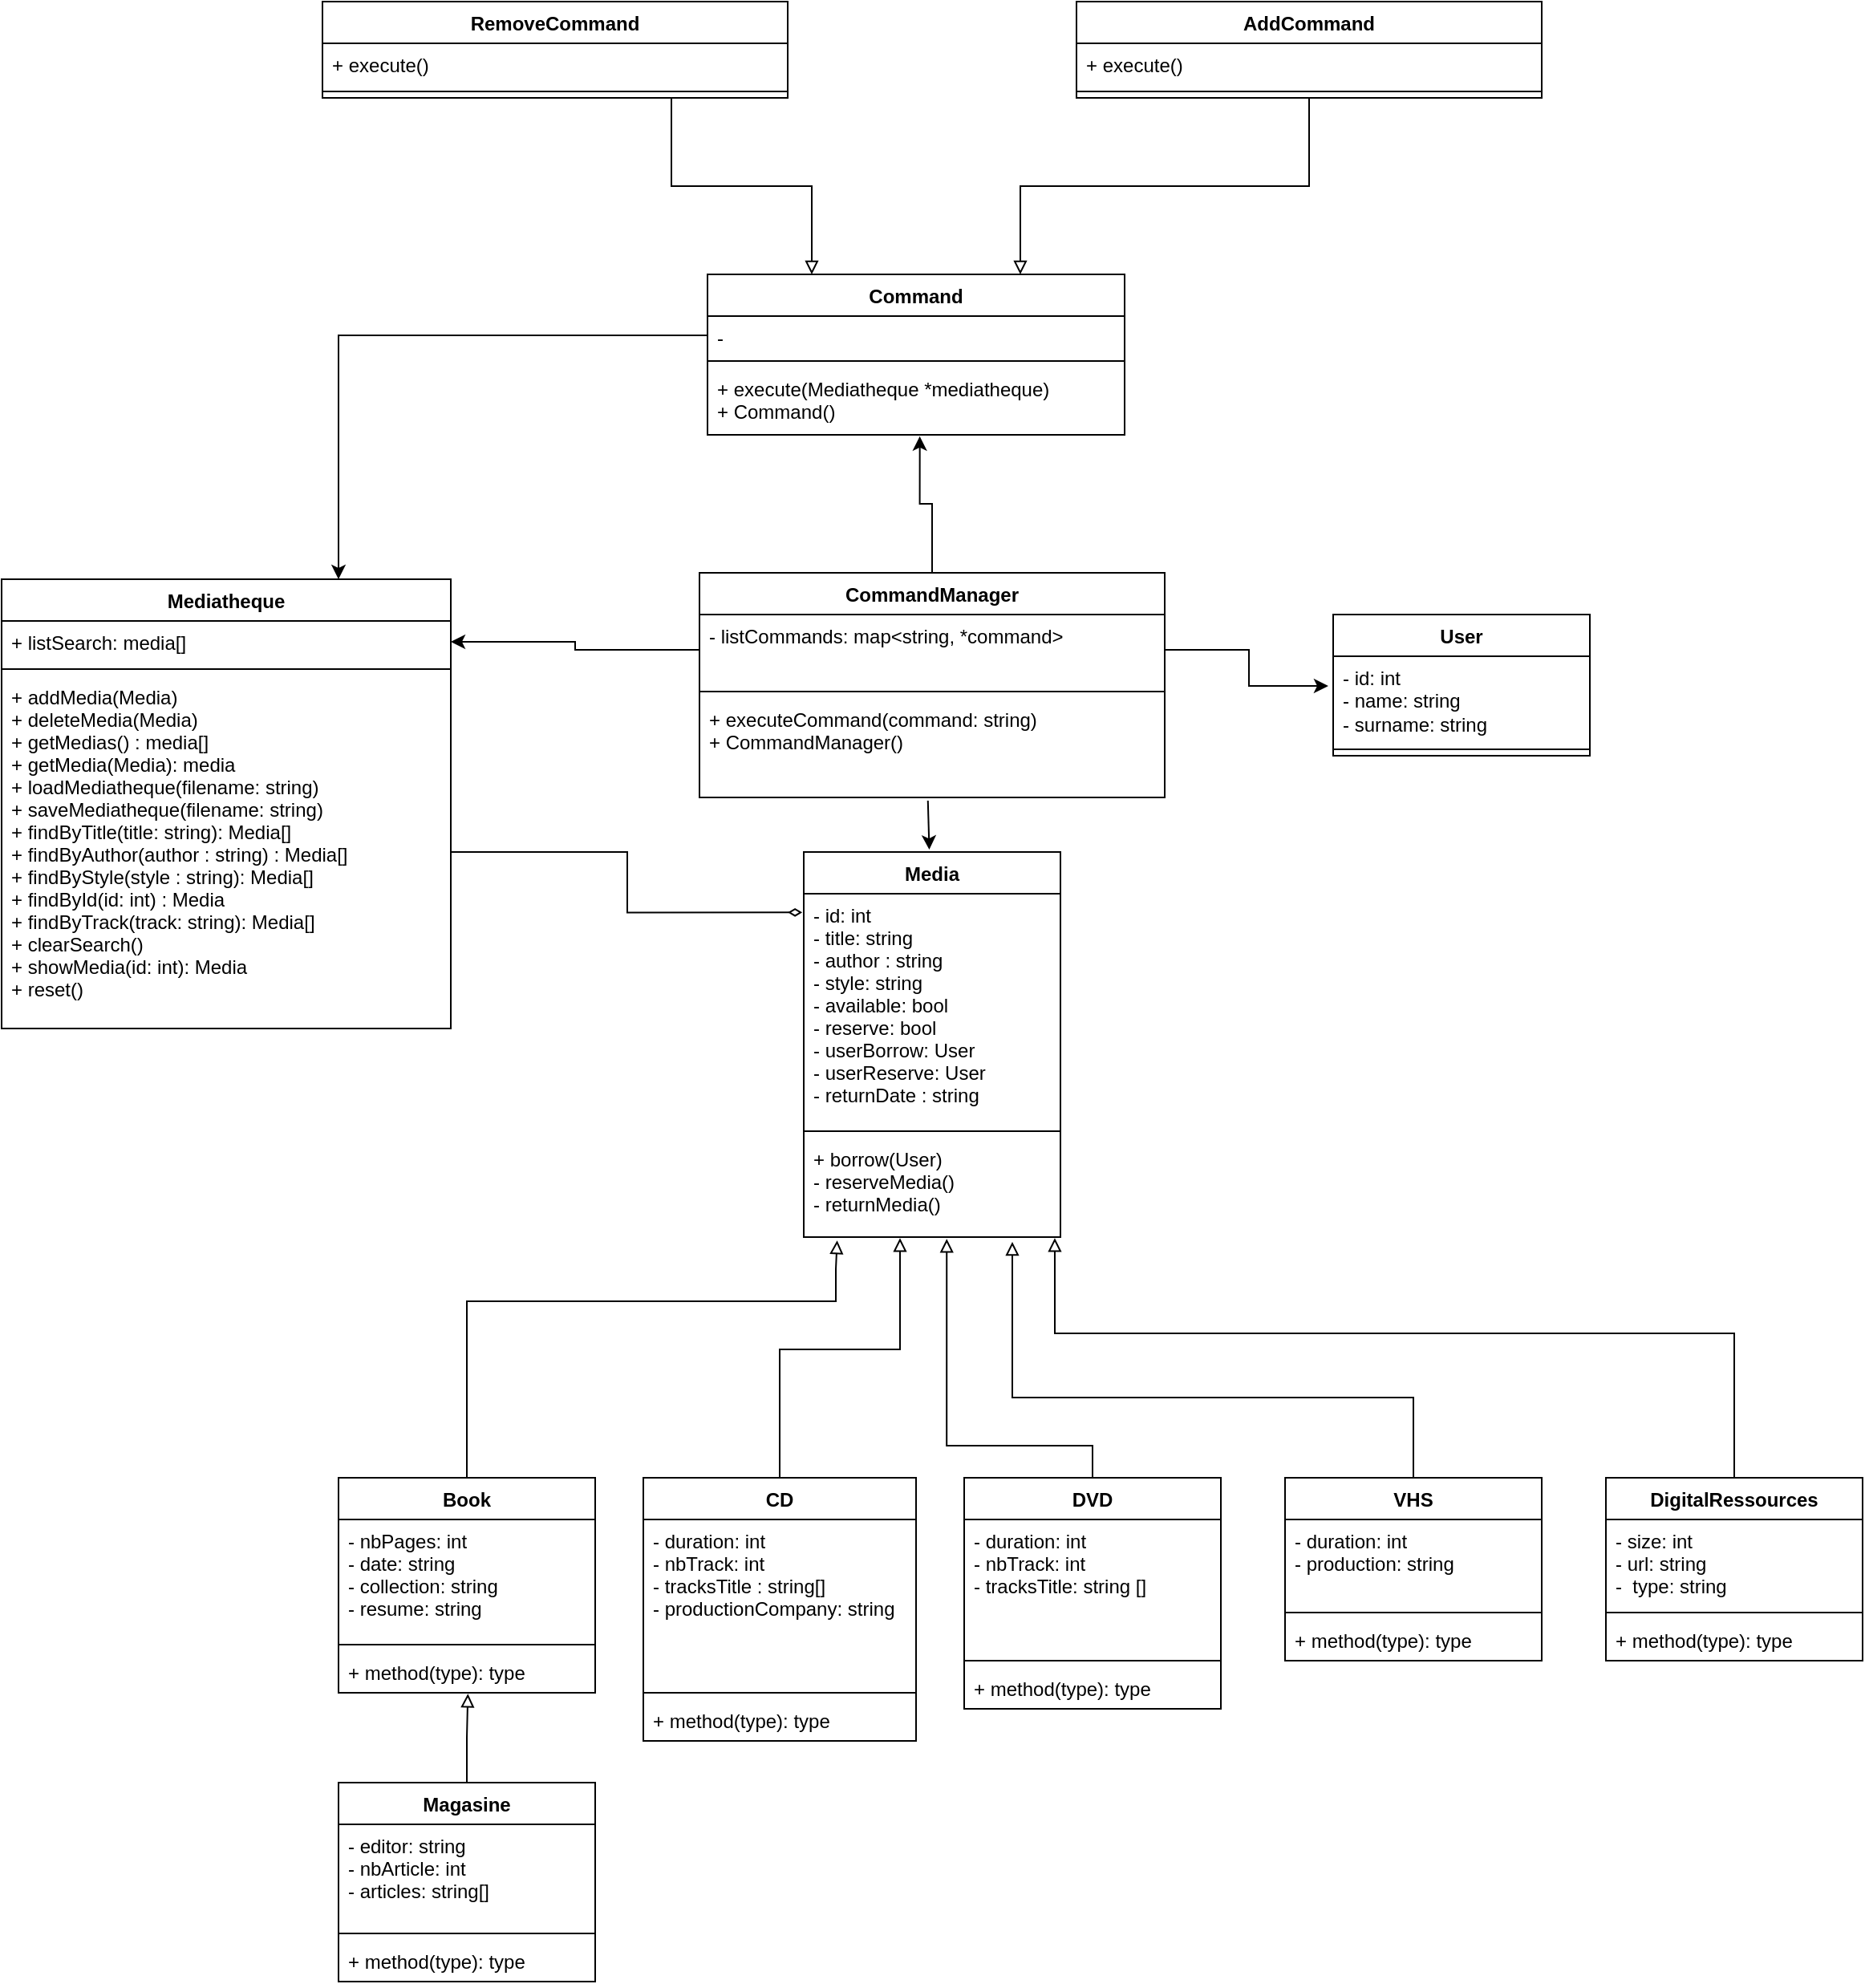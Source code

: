 <mxfile version="21.1.0" type="device" pages="2">
  <diagram name="UML" id="WBxY3FCirnX2FTF7sig9">
    <mxGraphModel dx="1105" dy="1678" grid="1" gridSize="10" guides="1" tooltips="1" connect="1" arrows="1" fold="1" page="1" pageScale="1" pageWidth="850" pageHeight="1100" math="0" shadow="0">
      <root>
        <mxCell id="0" />
        <mxCell id="1" parent="0" />
        <mxCell id="eaXdHkn9mM2KntsEZTCZ-1" value="Mediatheque&#xa;" style="swimlane;fontStyle=1;align=center;verticalAlign=top;childLayout=stackLayout;horizontal=1;startSize=26;horizontalStack=0;resizeParent=1;resizeParentMax=0;resizeLast=0;collapsible=1;marginBottom=0;" parent="1" vertex="1">
          <mxGeometry x="100" y="-240" width="280" height="280" as="geometry" />
        </mxCell>
        <mxCell id="eaXdHkn9mM2KntsEZTCZ-2" value="+ listSearch: media[]" style="text;strokeColor=none;fillColor=none;align=left;verticalAlign=top;spacingLeft=4;spacingRight=4;overflow=hidden;rotatable=0;points=[[0,0.5],[1,0.5]];portConstraint=eastwest;" parent="eaXdHkn9mM2KntsEZTCZ-1" vertex="1">
          <mxGeometry y="26" width="280" height="26" as="geometry" />
        </mxCell>
        <mxCell id="eaXdHkn9mM2KntsEZTCZ-3" value="" style="line;strokeWidth=1;fillColor=none;align=left;verticalAlign=middle;spacingTop=-1;spacingLeft=3;spacingRight=3;rotatable=0;labelPosition=right;points=[];portConstraint=eastwest;strokeColor=inherit;" parent="eaXdHkn9mM2KntsEZTCZ-1" vertex="1">
          <mxGeometry y="52" width="280" height="8" as="geometry" />
        </mxCell>
        <mxCell id="eaXdHkn9mM2KntsEZTCZ-4" value="+ addMedia(Media)&#xa;+ deleteMedia(Media)&#xa;+ getMedias() : media[]&#xa;+ getMedia(Media): media&#xa;+ loadMediatheque(filename: string)&#xa;+ saveMediatheque(filename: string)&#xa;+ findByTitle(title: string): Media[]&#xa;+ findByAuthor(author : string) : Media[]&#xa;+ findByStyle(style : string): Media[]&#xa;+ findById(id: int) : Media&#xa;+ findByTrack(track: string): Media[]&#xa;+ clearSearch()&#xa;+ showMedia(id: int): Media&#xa;+ reset()" style="text;strokeColor=none;fillColor=none;align=left;verticalAlign=top;spacingLeft=4;spacingRight=4;overflow=hidden;rotatable=0;points=[[0,0.5],[1,0.5]];portConstraint=eastwest;" parent="eaXdHkn9mM2KntsEZTCZ-1" vertex="1">
          <mxGeometry y="60" width="280" height="220" as="geometry" />
        </mxCell>
        <mxCell id="E5txVdGqgXK_fpvdDBXg-41" style="edgeStyle=orthogonalEdgeStyle;rounded=0;orthogonalLoop=1;jettySize=auto;html=1;exitX=0.489;exitY=-0.006;exitDx=0;exitDy=0;entryX=0.491;entryY=1.032;entryDx=0;entryDy=0;entryPerimeter=0;endArrow=none;endFill=0;startArrow=classic;startFill=1;exitPerimeter=0;" parent="1" source="eaXdHkn9mM2KntsEZTCZ-5" target="E5txVdGqgXK_fpvdDBXg-29" edge="1">
          <mxGeometry relative="1" as="geometry" />
        </mxCell>
        <mxCell id="eaXdHkn9mM2KntsEZTCZ-5" value="Media" style="swimlane;fontStyle=1;align=center;verticalAlign=top;childLayout=stackLayout;horizontal=1;startSize=26;horizontalStack=0;resizeParent=1;resizeParentMax=0;resizeLast=0;collapsible=1;marginBottom=0;" parent="1" vertex="1">
          <mxGeometry x="600" y="-70" width="160" height="240" as="geometry" />
        </mxCell>
        <mxCell id="eaXdHkn9mM2KntsEZTCZ-6" value="- id: int&#xa;- title: string&#xa;- author : string &#xa;- style: string&#xa;- available: bool&#xa;- reserve: bool&#xa;- userBorrow: User&#xa;- userReserve: User&#xa;- returnDate : string&#xa;" style="text;strokeColor=none;fillColor=none;align=left;verticalAlign=top;spacingLeft=4;spacingRight=4;overflow=hidden;rotatable=0;points=[[0,0.5],[1,0.5]];portConstraint=eastwest;" parent="eaXdHkn9mM2KntsEZTCZ-5" vertex="1">
          <mxGeometry y="26" width="160" height="144" as="geometry" />
        </mxCell>
        <mxCell id="eaXdHkn9mM2KntsEZTCZ-7" value="" style="line;strokeWidth=1;fillColor=none;align=left;verticalAlign=middle;spacingTop=-1;spacingLeft=3;spacingRight=3;rotatable=0;labelPosition=right;points=[];portConstraint=eastwest;strokeColor=inherit;" parent="eaXdHkn9mM2KntsEZTCZ-5" vertex="1">
          <mxGeometry y="170" width="160" height="8" as="geometry" />
        </mxCell>
        <mxCell id="eaXdHkn9mM2KntsEZTCZ-8" value="+ borrow(User)&#xa;- reserveMedia()&#xa;- returnMedia()" style="text;strokeColor=none;fillColor=none;align=left;verticalAlign=top;spacingLeft=4;spacingRight=4;overflow=hidden;rotatable=0;points=[[0,0.5],[1,0.5]];portConstraint=eastwest;" parent="eaXdHkn9mM2KntsEZTCZ-5" vertex="1">
          <mxGeometry y="178" width="160" height="62" as="geometry" />
        </mxCell>
        <mxCell id="E5txVdGqgXK_fpvdDBXg-31" style="edgeStyle=orthogonalEdgeStyle;rounded=0;orthogonalLoop=1;jettySize=auto;html=1;exitX=0.5;exitY=0;exitDx=0;exitDy=0;endArrow=block;endFill=0;entryX=0.13;entryY=1.034;entryDx=0;entryDy=0;entryPerimeter=0;" parent="1" source="eaXdHkn9mM2KntsEZTCZ-9" target="eaXdHkn9mM2KntsEZTCZ-8" edge="1">
          <mxGeometry relative="1" as="geometry">
            <mxPoint x="580" y="190" as="targetPoint" />
            <Array as="points">
              <mxPoint x="390" y="210" />
              <mxPoint x="620" y="210" />
              <mxPoint x="620" y="190" />
              <mxPoint x="621" y="190" />
            </Array>
          </mxGeometry>
        </mxCell>
        <mxCell id="eaXdHkn9mM2KntsEZTCZ-9" value="Book" style="swimlane;fontStyle=1;align=center;verticalAlign=top;childLayout=stackLayout;horizontal=1;startSize=26;horizontalStack=0;resizeParent=1;resizeParentMax=0;resizeLast=0;collapsible=1;marginBottom=0;" parent="1" vertex="1">
          <mxGeometry x="310" y="320" width="160" height="134" as="geometry" />
        </mxCell>
        <mxCell id="eaXdHkn9mM2KntsEZTCZ-10" value="- nbPages: int&#xa;- date: string&#xa;- collection: string&#xa;- resume: string" style="text;strokeColor=none;fillColor=none;align=left;verticalAlign=top;spacingLeft=4;spacingRight=4;overflow=hidden;rotatable=0;points=[[0,0.5],[1,0.5]];portConstraint=eastwest;" parent="eaXdHkn9mM2KntsEZTCZ-9" vertex="1">
          <mxGeometry y="26" width="160" height="74" as="geometry" />
        </mxCell>
        <mxCell id="eaXdHkn9mM2KntsEZTCZ-11" value="" style="line;strokeWidth=1;fillColor=none;align=left;verticalAlign=middle;spacingTop=-1;spacingLeft=3;spacingRight=3;rotatable=0;labelPosition=right;points=[];portConstraint=eastwest;strokeColor=inherit;" parent="eaXdHkn9mM2KntsEZTCZ-9" vertex="1">
          <mxGeometry y="100" width="160" height="8" as="geometry" />
        </mxCell>
        <mxCell id="eaXdHkn9mM2KntsEZTCZ-12" value="+ method(type): type" style="text;strokeColor=none;fillColor=none;align=left;verticalAlign=top;spacingLeft=4;spacingRight=4;overflow=hidden;rotatable=0;points=[[0,0.5],[1,0.5]];portConstraint=eastwest;" parent="eaXdHkn9mM2KntsEZTCZ-9" vertex="1">
          <mxGeometry y="108" width="160" height="26" as="geometry" />
        </mxCell>
        <mxCell id="E5txVdGqgXK_fpvdDBXg-32" style="edgeStyle=orthogonalEdgeStyle;rounded=0;orthogonalLoop=1;jettySize=auto;html=1;exitX=0.5;exitY=0;exitDx=0;exitDy=0;endArrow=block;endFill=0;entryX=0.369;entryY=1.01;entryDx=0;entryDy=0;entryPerimeter=0;" parent="1" source="E5txVdGqgXK_fpvdDBXg-1" target="eaXdHkn9mM2KntsEZTCZ-8" edge="1">
          <mxGeometry relative="1" as="geometry">
            <mxPoint x="660" y="190" as="targetPoint" />
            <Array as="points">
              <mxPoint x="585" y="240" />
              <mxPoint x="660" y="240" />
              <mxPoint x="660" y="171" />
            </Array>
          </mxGeometry>
        </mxCell>
        <mxCell id="E5txVdGqgXK_fpvdDBXg-1" value="CD" style="swimlane;fontStyle=1;align=center;verticalAlign=top;childLayout=stackLayout;horizontal=1;startSize=26;horizontalStack=0;resizeParent=1;resizeParentMax=0;resizeLast=0;collapsible=1;marginBottom=0;" parent="1" vertex="1">
          <mxGeometry x="500" y="320" width="170" height="164" as="geometry" />
        </mxCell>
        <mxCell id="E5txVdGqgXK_fpvdDBXg-2" value="- duration: int&#xa;- nbTrack: int&#xa;- tracksTitle : string[]&#xa;- productionCompany: string" style="text;strokeColor=none;fillColor=none;align=left;verticalAlign=top;spacingLeft=4;spacingRight=4;overflow=hidden;rotatable=0;points=[[0,0.5],[1,0.5]];portConstraint=eastwest;" parent="E5txVdGqgXK_fpvdDBXg-1" vertex="1">
          <mxGeometry y="26" width="170" height="104" as="geometry" />
        </mxCell>
        <mxCell id="E5txVdGqgXK_fpvdDBXg-3" value="" style="line;strokeWidth=1;fillColor=none;align=left;verticalAlign=middle;spacingTop=-1;spacingLeft=3;spacingRight=3;rotatable=0;labelPosition=right;points=[];portConstraint=eastwest;strokeColor=inherit;" parent="E5txVdGqgXK_fpvdDBXg-1" vertex="1">
          <mxGeometry y="130" width="170" height="8" as="geometry" />
        </mxCell>
        <mxCell id="E5txVdGqgXK_fpvdDBXg-4" value="+ method(type): type" style="text;strokeColor=none;fillColor=none;align=left;verticalAlign=top;spacingLeft=4;spacingRight=4;overflow=hidden;rotatable=0;points=[[0,0.5],[1,0.5]];portConstraint=eastwest;" parent="E5txVdGqgXK_fpvdDBXg-1" vertex="1">
          <mxGeometry y="138" width="170" height="26" as="geometry" />
        </mxCell>
        <mxCell id="E5txVdGqgXK_fpvdDBXg-33" style="edgeStyle=orthogonalEdgeStyle;rounded=0;orthogonalLoop=1;jettySize=auto;html=1;exitX=0.5;exitY=0;exitDx=0;exitDy=0;endArrow=block;endFill=0;entryX=0.557;entryY=1.018;entryDx=0;entryDy=0;entryPerimeter=0;" parent="1" source="E5txVdGqgXK_fpvdDBXg-5" target="eaXdHkn9mM2KntsEZTCZ-8" edge="1">
          <mxGeometry relative="1" as="geometry">
            <mxPoint x="690" y="190" as="targetPoint" />
            <Array as="points">
              <mxPoint x="780" y="300" />
              <mxPoint x="689" y="300" />
            </Array>
          </mxGeometry>
        </mxCell>
        <mxCell id="E5txVdGqgXK_fpvdDBXg-5" value="DVD" style="swimlane;fontStyle=1;align=center;verticalAlign=top;childLayout=stackLayout;horizontal=1;startSize=26;horizontalStack=0;resizeParent=1;resizeParentMax=0;resizeLast=0;collapsible=1;marginBottom=0;" parent="1" vertex="1">
          <mxGeometry x="700" y="320" width="160" height="144" as="geometry" />
        </mxCell>
        <mxCell id="E5txVdGqgXK_fpvdDBXg-6" value="- duration: int&#xa;- nbTrack: int&#xa;- tracksTitle: string []" style="text;strokeColor=none;fillColor=none;align=left;verticalAlign=top;spacingLeft=4;spacingRight=4;overflow=hidden;rotatable=0;points=[[0,0.5],[1,0.5]];portConstraint=eastwest;" parent="E5txVdGqgXK_fpvdDBXg-5" vertex="1">
          <mxGeometry y="26" width="160" height="84" as="geometry" />
        </mxCell>
        <mxCell id="E5txVdGqgXK_fpvdDBXg-7" value="" style="line;strokeWidth=1;fillColor=none;align=left;verticalAlign=middle;spacingTop=-1;spacingLeft=3;spacingRight=3;rotatable=0;labelPosition=right;points=[];portConstraint=eastwest;strokeColor=inherit;" parent="E5txVdGqgXK_fpvdDBXg-5" vertex="1">
          <mxGeometry y="110" width="160" height="8" as="geometry" />
        </mxCell>
        <mxCell id="E5txVdGqgXK_fpvdDBXg-8" value="+ method(type): type" style="text;strokeColor=none;fillColor=none;align=left;verticalAlign=top;spacingLeft=4;spacingRight=4;overflow=hidden;rotatable=0;points=[[0,0.5],[1,0.5]];portConstraint=eastwest;" parent="E5txVdGqgXK_fpvdDBXg-5" vertex="1">
          <mxGeometry y="118" width="160" height="26" as="geometry" />
        </mxCell>
        <mxCell id="E5txVdGqgXK_fpvdDBXg-34" style="edgeStyle=orthogonalEdgeStyle;rounded=0;orthogonalLoop=1;jettySize=auto;html=1;exitX=0.5;exitY=0;exitDx=0;exitDy=0;endArrow=block;endFill=0;" parent="1" source="E5txVdGqgXK_fpvdDBXg-9" edge="1">
          <mxGeometry relative="1" as="geometry">
            <mxPoint x="730" y="173" as="targetPoint" />
            <Array as="points">
              <mxPoint x="980" y="270" />
              <mxPoint x="730" y="270" />
            </Array>
          </mxGeometry>
        </mxCell>
        <mxCell id="E5txVdGqgXK_fpvdDBXg-9" value="VHS" style="swimlane;fontStyle=1;align=center;verticalAlign=top;childLayout=stackLayout;horizontal=1;startSize=26;horizontalStack=0;resizeParent=1;resizeParentMax=0;resizeLast=0;collapsible=1;marginBottom=0;" parent="1" vertex="1">
          <mxGeometry x="900" y="320" width="160" height="114" as="geometry" />
        </mxCell>
        <mxCell id="E5txVdGqgXK_fpvdDBXg-10" value="- duration: int&#xa;- production: string" style="text;strokeColor=none;fillColor=none;align=left;verticalAlign=top;spacingLeft=4;spacingRight=4;overflow=hidden;rotatable=0;points=[[0,0.5],[1,0.5]];portConstraint=eastwest;" parent="E5txVdGqgXK_fpvdDBXg-9" vertex="1">
          <mxGeometry y="26" width="160" height="54" as="geometry" />
        </mxCell>
        <mxCell id="E5txVdGqgXK_fpvdDBXg-11" value="" style="line;strokeWidth=1;fillColor=none;align=left;verticalAlign=middle;spacingTop=-1;spacingLeft=3;spacingRight=3;rotatable=0;labelPosition=right;points=[];portConstraint=eastwest;strokeColor=inherit;" parent="E5txVdGqgXK_fpvdDBXg-9" vertex="1">
          <mxGeometry y="80" width="160" height="8" as="geometry" />
        </mxCell>
        <mxCell id="E5txVdGqgXK_fpvdDBXg-12" value="+ method(type): type" style="text;strokeColor=none;fillColor=none;align=left;verticalAlign=top;spacingLeft=4;spacingRight=4;overflow=hidden;rotatable=0;points=[[0,0.5],[1,0.5]];portConstraint=eastwest;" parent="E5txVdGqgXK_fpvdDBXg-9" vertex="1">
          <mxGeometry y="88" width="160" height="26" as="geometry" />
        </mxCell>
        <mxCell id="E5txVdGqgXK_fpvdDBXg-14" value="User" style="swimlane;fontStyle=1;align=center;verticalAlign=top;childLayout=stackLayout;horizontal=1;startSize=26;horizontalStack=0;resizeParent=1;resizeParentMax=0;resizeLast=0;collapsible=1;marginBottom=0;whiteSpace=wrap;html=1;" parent="1" vertex="1">
          <mxGeometry x="930" y="-218" width="160" height="88" as="geometry" />
        </mxCell>
        <mxCell id="E5txVdGqgXK_fpvdDBXg-15" value="- id: int&lt;br&gt;- name: string&lt;br&gt;- surname: string" style="text;strokeColor=none;fillColor=none;align=left;verticalAlign=top;spacingLeft=4;spacingRight=4;overflow=hidden;rotatable=0;points=[[0,0.5],[1,0.5]];portConstraint=eastwest;whiteSpace=wrap;html=1;" parent="E5txVdGqgXK_fpvdDBXg-14" vertex="1">
          <mxGeometry y="26" width="160" height="54" as="geometry" />
        </mxCell>
        <mxCell id="E5txVdGqgXK_fpvdDBXg-16" value="" style="line;strokeWidth=1;fillColor=none;align=left;verticalAlign=middle;spacingTop=-1;spacingLeft=3;spacingRight=3;rotatable=0;labelPosition=right;points=[];portConstraint=eastwest;strokeColor=inherit;" parent="E5txVdGqgXK_fpvdDBXg-14" vertex="1">
          <mxGeometry y="80" width="160" height="8" as="geometry" />
        </mxCell>
        <mxCell id="E5txVdGqgXK_fpvdDBXg-36" style="edgeStyle=orthogonalEdgeStyle;rounded=0;orthogonalLoop=1;jettySize=auto;html=1;exitX=0.5;exitY=0;exitDx=0;exitDy=0;entryX=0.504;entryY=1.025;entryDx=0;entryDy=0;entryPerimeter=0;endArrow=block;endFill=0;" parent="1" source="E5txVdGqgXK_fpvdDBXg-18" target="eaXdHkn9mM2KntsEZTCZ-12" edge="1">
          <mxGeometry relative="1" as="geometry" />
        </mxCell>
        <mxCell id="E5txVdGqgXK_fpvdDBXg-18" value="Magasine" style="swimlane;fontStyle=1;align=center;verticalAlign=top;childLayout=stackLayout;horizontal=1;startSize=26;horizontalStack=0;resizeParent=1;resizeParentMax=0;resizeLast=0;collapsible=1;marginBottom=0;" parent="1" vertex="1">
          <mxGeometry x="310" y="510" width="160" height="124" as="geometry" />
        </mxCell>
        <mxCell id="E5txVdGqgXK_fpvdDBXg-19" value="- editor: string&#xa;- nbArticle: int&#xa;- articles: string[]" style="text;strokeColor=none;fillColor=none;align=left;verticalAlign=top;spacingLeft=4;spacingRight=4;overflow=hidden;rotatable=0;points=[[0,0.5],[1,0.5]];portConstraint=eastwest;" parent="E5txVdGqgXK_fpvdDBXg-18" vertex="1">
          <mxGeometry y="26" width="160" height="64" as="geometry" />
        </mxCell>
        <mxCell id="E5txVdGqgXK_fpvdDBXg-20" value="" style="line;strokeWidth=1;fillColor=none;align=left;verticalAlign=middle;spacingTop=-1;spacingLeft=3;spacingRight=3;rotatable=0;labelPosition=right;points=[];portConstraint=eastwest;strokeColor=inherit;" parent="E5txVdGqgXK_fpvdDBXg-18" vertex="1">
          <mxGeometry y="90" width="160" height="8" as="geometry" />
        </mxCell>
        <mxCell id="E5txVdGqgXK_fpvdDBXg-21" value="+ method(type): type" style="text;strokeColor=none;fillColor=none;align=left;verticalAlign=top;spacingLeft=4;spacingRight=4;overflow=hidden;rotatable=0;points=[[0,0.5],[1,0.5]];portConstraint=eastwest;" parent="E5txVdGqgXK_fpvdDBXg-18" vertex="1">
          <mxGeometry y="98" width="160" height="26" as="geometry" />
        </mxCell>
        <mxCell id="E5txVdGqgXK_fpvdDBXg-35" style="edgeStyle=orthogonalEdgeStyle;rounded=0;orthogonalLoop=1;jettySize=auto;html=1;exitX=0.5;exitY=0;exitDx=0;exitDy=0;endArrow=block;endFill=0;entryX=0.978;entryY=1.01;entryDx=0;entryDy=0;entryPerimeter=0;" parent="1" source="E5txVdGqgXK_fpvdDBXg-22" target="eaXdHkn9mM2KntsEZTCZ-8" edge="1">
          <mxGeometry relative="1" as="geometry">
            <mxPoint x="760" y="190" as="targetPoint" />
            <Array as="points">
              <mxPoint x="1180" y="230" />
              <mxPoint x="756" y="230" />
            </Array>
          </mxGeometry>
        </mxCell>
        <mxCell id="E5txVdGqgXK_fpvdDBXg-22" value="DigitalRessources" style="swimlane;fontStyle=1;align=center;verticalAlign=top;childLayout=stackLayout;horizontal=1;startSize=26;horizontalStack=0;resizeParent=1;resizeParentMax=0;resizeLast=0;collapsible=1;marginBottom=0;" parent="1" vertex="1">
          <mxGeometry x="1100" y="320" width="160" height="114" as="geometry" />
        </mxCell>
        <mxCell id="E5txVdGqgXK_fpvdDBXg-23" value="- size: int&#xa;- url: string&#xa;-  type: string" style="text;strokeColor=none;fillColor=none;align=left;verticalAlign=top;spacingLeft=4;spacingRight=4;overflow=hidden;rotatable=0;points=[[0,0.5],[1,0.5]];portConstraint=eastwest;" parent="E5txVdGqgXK_fpvdDBXg-22" vertex="1">
          <mxGeometry y="26" width="160" height="54" as="geometry" />
        </mxCell>
        <mxCell id="E5txVdGqgXK_fpvdDBXg-24" value="" style="line;strokeWidth=1;fillColor=none;align=left;verticalAlign=middle;spacingTop=-1;spacingLeft=3;spacingRight=3;rotatable=0;labelPosition=right;points=[];portConstraint=eastwest;strokeColor=inherit;" parent="E5txVdGqgXK_fpvdDBXg-22" vertex="1">
          <mxGeometry y="80" width="160" height="8" as="geometry" />
        </mxCell>
        <mxCell id="E5txVdGqgXK_fpvdDBXg-25" value="+ method(type): type" style="text;strokeColor=none;fillColor=none;align=left;verticalAlign=top;spacingLeft=4;spacingRight=4;overflow=hidden;rotatable=0;points=[[0,0.5],[1,0.5]];portConstraint=eastwest;" parent="E5txVdGqgXK_fpvdDBXg-22" vertex="1">
          <mxGeometry y="88" width="160" height="26" as="geometry" />
        </mxCell>
        <mxCell id="FqrZIkF2vm3C-NoKGwEJ-13" style="edgeStyle=orthogonalEdgeStyle;rounded=0;orthogonalLoop=1;jettySize=auto;html=1;exitX=0.5;exitY=0;exitDx=0;exitDy=0;entryX=0.509;entryY=1.022;entryDx=0;entryDy=0;entryPerimeter=0;" parent="1" source="E5txVdGqgXK_fpvdDBXg-26" target="41mwbAzcAF_dP1ctGWCu-5" edge="1">
          <mxGeometry relative="1" as="geometry">
            <mxPoint x="680" y="-328" as="targetPoint" />
          </mxGeometry>
        </mxCell>
        <mxCell id="E5txVdGqgXK_fpvdDBXg-26" value="CommandManager" style="swimlane;fontStyle=1;align=center;verticalAlign=top;childLayout=stackLayout;horizontal=1;startSize=26;horizontalStack=0;resizeParent=1;resizeParentMax=0;resizeLast=0;collapsible=1;marginBottom=0;whiteSpace=wrap;html=1;" parent="1" vertex="1">
          <mxGeometry x="535" y="-244" width="290" height="140" as="geometry" />
        </mxCell>
        <mxCell id="E5txVdGqgXK_fpvdDBXg-27" value="- listCommands: map&amp;lt;string, *command&amp;gt;&amp;nbsp;" style="text;strokeColor=none;fillColor=none;align=left;verticalAlign=top;spacingLeft=4;spacingRight=4;overflow=hidden;rotatable=0;points=[[0,0.5],[1,0.5]];portConstraint=eastwest;whiteSpace=wrap;html=1;" parent="E5txVdGqgXK_fpvdDBXg-26" vertex="1">
          <mxGeometry y="26" width="290" height="44" as="geometry" />
        </mxCell>
        <mxCell id="E5txVdGqgXK_fpvdDBXg-28" value="" style="line;strokeWidth=1;fillColor=none;align=left;verticalAlign=middle;spacingTop=-1;spacingLeft=3;spacingRight=3;rotatable=0;labelPosition=right;points=[];portConstraint=eastwest;strokeColor=inherit;" parent="E5txVdGqgXK_fpvdDBXg-26" vertex="1">
          <mxGeometry y="70" width="290" height="8" as="geometry" />
        </mxCell>
        <mxCell id="E5txVdGqgXK_fpvdDBXg-29" value="+ executeCommand(command: string)&lt;br&gt;+ CommandManager()" style="text;strokeColor=none;fillColor=none;align=left;verticalAlign=top;spacingLeft=4;spacingRight=4;overflow=hidden;rotatable=0;points=[[0,0.5],[1,0.5]];portConstraint=eastwest;whiteSpace=wrap;html=1;" parent="E5txVdGqgXK_fpvdDBXg-26" vertex="1">
          <mxGeometry y="78" width="290" height="62" as="geometry" />
        </mxCell>
        <mxCell id="E5txVdGqgXK_fpvdDBXg-37" style="edgeStyle=orthogonalEdgeStyle;rounded=0;orthogonalLoop=1;jettySize=auto;html=1;exitX=1;exitY=0.5;exitDx=0;exitDy=0;entryX=-0.006;entryY=0.157;entryDx=0;entryDy=0;entryPerimeter=0;startArrow=none;startFill=0;endArrow=diamondThin;endFill=0;" parent="1" source="eaXdHkn9mM2KntsEZTCZ-4" target="eaXdHkn9mM2KntsEZTCZ-5" edge="1">
          <mxGeometry relative="1" as="geometry" />
        </mxCell>
        <mxCell id="E5txVdGqgXK_fpvdDBXg-39" style="edgeStyle=orthogonalEdgeStyle;rounded=0;orthogonalLoop=1;jettySize=auto;html=1;exitX=0;exitY=0.5;exitDx=0;exitDy=0;entryX=1;entryY=0.5;entryDx=0;entryDy=0;" parent="1" source="E5txVdGqgXK_fpvdDBXg-27" target="eaXdHkn9mM2KntsEZTCZ-2" edge="1">
          <mxGeometry relative="1" as="geometry" />
        </mxCell>
        <mxCell id="E5txVdGqgXK_fpvdDBXg-40" style="edgeStyle=orthogonalEdgeStyle;rounded=0;orthogonalLoop=1;jettySize=auto;html=1;exitX=1;exitY=0.5;exitDx=0;exitDy=0;entryX=-0.019;entryY=0.343;entryDx=0;entryDy=0;entryPerimeter=0;" parent="1" source="E5txVdGqgXK_fpvdDBXg-27" target="E5txVdGqgXK_fpvdDBXg-15" edge="1">
          <mxGeometry relative="1" as="geometry" />
        </mxCell>
        <mxCell id="FqrZIkF2vm3C-NoKGwEJ-12" style="edgeStyle=orthogonalEdgeStyle;rounded=0;orthogonalLoop=1;jettySize=auto;html=1;exitX=0.75;exitY=1;exitDx=0;exitDy=0;entryX=0.25;entryY=0;entryDx=0;entryDy=0;endArrow=block;endFill=0;" parent="1" source="FqrZIkF2vm3C-NoKGwEJ-5" target="41mwbAzcAF_dP1ctGWCu-2" edge="1">
          <mxGeometry relative="1" as="geometry">
            <mxPoint x="607.5" y="-430" as="targetPoint" />
          </mxGeometry>
        </mxCell>
        <mxCell id="FqrZIkF2vm3C-NoKGwEJ-5" value="RemoveCommand" style="swimlane;fontStyle=1;align=center;verticalAlign=top;childLayout=stackLayout;horizontal=1;startSize=26;horizontalStack=0;resizeParent=1;resizeParentMax=0;resizeLast=0;collapsible=1;marginBottom=0;whiteSpace=wrap;html=1;" parent="1" vertex="1">
          <mxGeometry x="300" y="-600" width="290" height="60" as="geometry" />
        </mxCell>
        <mxCell id="FqrZIkF2vm3C-NoKGwEJ-6" value="+ execute()" style="text;strokeColor=none;fillColor=none;align=left;verticalAlign=top;spacingLeft=4;spacingRight=4;overflow=hidden;rotatable=0;points=[[0,0.5],[1,0.5]];portConstraint=eastwest;whiteSpace=wrap;html=1;" parent="FqrZIkF2vm3C-NoKGwEJ-5" vertex="1">
          <mxGeometry y="26" width="290" height="26" as="geometry" />
        </mxCell>
        <mxCell id="FqrZIkF2vm3C-NoKGwEJ-7" value="" style="line;strokeWidth=1;fillColor=none;align=left;verticalAlign=middle;spacingTop=-1;spacingLeft=3;spacingRight=3;rotatable=0;labelPosition=right;points=[];portConstraint=eastwest;strokeColor=inherit;" parent="FqrZIkF2vm3C-NoKGwEJ-5" vertex="1">
          <mxGeometry y="52" width="290" height="8" as="geometry" />
        </mxCell>
        <mxCell id="FqrZIkF2vm3C-NoKGwEJ-11" style="edgeStyle=orthogonalEdgeStyle;rounded=0;orthogonalLoop=1;jettySize=auto;html=1;exitX=0.5;exitY=1;exitDx=0;exitDy=0;entryX=0.75;entryY=0;entryDx=0;entryDy=0;endArrow=block;endFill=0;" parent="1" source="FqrZIkF2vm3C-NoKGwEJ-8" target="41mwbAzcAF_dP1ctGWCu-2" edge="1">
          <mxGeometry relative="1" as="geometry">
            <mxPoint x="752.5" y="-430" as="targetPoint" />
          </mxGeometry>
        </mxCell>
        <mxCell id="FqrZIkF2vm3C-NoKGwEJ-8" value="AddCommand" style="swimlane;fontStyle=1;align=center;verticalAlign=top;childLayout=stackLayout;horizontal=1;startSize=26;horizontalStack=0;resizeParent=1;resizeParentMax=0;resizeLast=0;collapsible=1;marginBottom=0;whiteSpace=wrap;html=1;" parent="1" vertex="1">
          <mxGeometry x="770" y="-600" width="290" height="60" as="geometry" />
        </mxCell>
        <mxCell id="FqrZIkF2vm3C-NoKGwEJ-9" value="+ execute()" style="text;strokeColor=none;fillColor=none;align=left;verticalAlign=top;spacingLeft=4;spacingRight=4;overflow=hidden;rotatable=0;points=[[0,0.5],[1,0.5]];portConstraint=eastwest;whiteSpace=wrap;html=1;" parent="FqrZIkF2vm3C-NoKGwEJ-8" vertex="1">
          <mxGeometry y="26" width="290" height="26" as="geometry" />
        </mxCell>
        <mxCell id="FqrZIkF2vm3C-NoKGwEJ-10" value="" style="line;strokeWidth=1;fillColor=none;align=left;verticalAlign=middle;spacingTop=-1;spacingLeft=3;spacingRight=3;rotatable=0;labelPosition=right;points=[];portConstraint=eastwest;strokeColor=inherit;" parent="FqrZIkF2vm3C-NoKGwEJ-8" vertex="1">
          <mxGeometry y="52" width="290" height="8" as="geometry" />
        </mxCell>
        <mxCell id="41mwbAzcAF_dP1ctGWCu-1" style="edgeStyle=orthogonalEdgeStyle;rounded=0;orthogonalLoop=1;jettySize=auto;html=1;exitX=0;exitY=0.5;exitDx=0;exitDy=0;entryX=0.75;entryY=0;entryDx=0;entryDy=0;" edge="1" parent="1" source="41mwbAzcAF_dP1ctGWCu-3" target="eaXdHkn9mM2KntsEZTCZ-1">
          <mxGeometry relative="1" as="geometry">
            <mxPoint x="535" y="-383" as="sourcePoint" />
          </mxGeometry>
        </mxCell>
        <mxCell id="41mwbAzcAF_dP1ctGWCu-2" value="Command" style="swimlane;fontStyle=1;align=center;verticalAlign=top;childLayout=stackLayout;horizontal=1;startSize=26;horizontalStack=0;resizeParent=1;resizeParentMax=0;resizeLast=0;collapsible=1;marginBottom=0;whiteSpace=wrap;html=1;" vertex="1" parent="1">
          <mxGeometry x="540" y="-430" width="260" height="100" as="geometry" />
        </mxCell>
        <mxCell id="41mwbAzcAF_dP1ctGWCu-3" value="-&amp;nbsp;" style="text;strokeColor=none;fillColor=none;align=left;verticalAlign=top;spacingLeft=4;spacingRight=4;overflow=hidden;rotatable=0;points=[[0,0.5],[1,0.5]];portConstraint=eastwest;whiteSpace=wrap;html=1;" vertex="1" parent="41mwbAzcAF_dP1ctGWCu-2">
          <mxGeometry y="26" width="260" height="24" as="geometry" />
        </mxCell>
        <mxCell id="41mwbAzcAF_dP1ctGWCu-4" value="" style="line;strokeWidth=1;fillColor=none;align=left;verticalAlign=middle;spacingTop=-1;spacingLeft=3;spacingRight=3;rotatable=0;labelPosition=right;points=[];portConstraint=eastwest;strokeColor=inherit;" vertex="1" parent="41mwbAzcAF_dP1ctGWCu-2">
          <mxGeometry y="50" width="260" height="8" as="geometry" />
        </mxCell>
        <mxCell id="41mwbAzcAF_dP1ctGWCu-5" value="+ execute(Mediatheque *mediatheque)&amp;nbsp;&lt;br style=&quot;border-color: var(--border-color);&quot;&gt;+ Command()" style="text;strokeColor=none;fillColor=none;align=left;verticalAlign=top;spacingLeft=4;spacingRight=4;overflow=hidden;rotatable=0;points=[[0,0.5],[1,0.5]];portConstraint=eastwest;whiteSpace=wrap;html=1;" vertex="1" parent="41mwbAzcAF_dP1ctGWCu-2">
          <mxGeometry y="58" width="260" height="42" as="geometry" />
        </mxCell>
      </root>
    </mxGraphModel>
  </diagram>
  <diagram id="sFqWBsqlIpyydRRfN4qe" name="Flow">
    <mxGraphModel dx="1050" dy="549" grid="1" gridSize="10" guides="1" tooltips="1" connect="1" arrows="1" fold="1" page="1" pageScale="1" pageWidth="850" pageHeight="1100" math="0" shadow="0">
      <root>
        <mxCell id="0" />
        <mxCell id="1" parent="0" />
        <mxCell id="PiFlM9-1igm9MMIq6Jxr-1" value="" style="html=1;points=[];perimeter=orthogonalPerimeter;outlineConnect=0;targetShapes=umlLifeline;portConstraint=eastwest;newEdgeStyle={&quot;edgeStyle&quot;:&quot;elbowEdgeStyle&quot;,&quot;elbow&quot;:&quot;vertical&quot;,&quot;curved&quot;:0,&quot;rounded&quot;:0};" parent="1" vertex="1">
          <mxGeometry x="110" y="100" width="10" height="420" as="geometry" />
        </mxCell>
        <mxCell id="PiFlM9-1igm9MMIq6Jxr-2" value="" style="html=1;points=[];perimeter=orthogonalPerimeter;outlineConnect=0;targetShapes=umlLifeline;portConstraint=eastwest;newEdgeStyle={&quot;edgeStyle&quot;:&quot;elbowEdgeStyle&quot;,&quot;elbow&quot;:&quot;vertical&quot;,&quot;curved&quot;:0,&quot;rounded&quot;:0};" parent="1" vertex="1">
          <mxGeometry x="230" y="130" width="10" height="210" as="geometry" />
        </mxCell>
        <mxCell id="PiFlM9-1igm9MMIq6Jxr-3" value="commandManager" style="text;strokeColor=none;fillColor=none;align=left;verticalAlign=top;spacingLeft=4;spacingRight=4;overflow=hidden;rotatable=0;points=[[0,0.5],[1,0.5]];portConstraint=eastwest;whiteSpace=wrap;html=1;" parent="1" vertex="1">
          <mxGeometry x="55" y="60" width="120" height="26" as="geometry" />
        </mxCell>
        <mxCell id="PiFlM9-1igm9MMIq6Jxr-4" value="User" style="text;strokeColor=none;fillColor=none;align=left;verticalAlign=top;spacingLeft=4;spacingRight=4;overflow=hidden;rotatable=0;points=[[0,0.5],[1,0.5]];portConstraint=eastwest;whiteSpace=wrap;html=1;" parent="1" vertex="1">
          <mxGeometry x="220" y="60" width="50" height="26" as="geometry" />
        </mxCell>
        <mxCell id="PiFlM9-1igm9MMIq6Jxr-5" value="What is your name" style="endArrow=block;endFill=1;html=1;edgeStyle=orthogonalEdgeStyle;align=left;verticalAlign=top;rounded=0;" parent="1" edge="1">
          <mxGeometry x="-1" relative="1" as="geometry">
            <mxPoint x="120" y="150" as="sourcePoint" />
            <mxPoint x="230" y="150" as="targetPoint" />
          </mxGeometry>
        </mxCell>
        <mxCell id="PiFlM9-1igm9MMIq6Jxr-6" value="1" style="edgeLabel;resizable=0;html=1;align=left;verticalAlign=bottom;" parent="PiFlM9-1igm9MMIq6Jxr-5" connectable="0" vertex="1">
          <mxGeometry x="-1" relative="1" as="geometry" />
        </mxCell>
        <mxCell id="PiFlM9-1igm9MMIq6Jxr-8" value="" style="endArrow=block;endFill=1;html=1;edgeStyle=orthogonalEdgeStyle;align=left;verticalAlign=top;rounded=0;" parent="1" edge="1">
          <mxGeometry x="-1" relative="1" as="geometry">
            <mxPoint x="230" y="190" as="sourcePoint" />
            <mxPoint x="120" y="190" as="targetPoint" />
          </mxGeometry>
        </mxCell>
        <mxCell id="PiFlM9-1igm9MMIq6Jxr-10" value="William" style="edgeLabel;html=1;align=center;verticalAlign=middle;resizable=0;points=[];" parent="PiFlM9-1igm9MMIq6Jxr-8" vertex="1" connectable="0">
          <mxGeometry x="-0.214" relative="1" as="geometry">
            <mxPoint as="offset" />
          </mxGeometry>
        </mxCell>
        <mxCell id="PiFlM9-1igm9MMIq6Jxr-11" value="" style="html=1;points=[];perimeter=orthogonalPerimeter;outlineConnect=0;targetShapes=umlLifeline;portConstraint=eastwest;newEdgeStyle={&quot;edgeStyle&quot;:&quot;elbowEdgeStyle&quot;,&quot;elbow&quot;:&quot;vertical&quot;,&quot;curved&quot;:0,&quot;rounded&quot;:0};" parent="1" vertex="1">
          <mxGeometry x="330" y="350" width="10" height="40" as="geometry" />
        </mxCell>
        <mxCell id="PiFlM9-1igm9MMIq6Jxr-12" value="VHS" style="text;strokeColor=none;fillColor=none;align=left;verticalAlign=top;spacingLeft=4;spacingRight=4;overflow=hidden;rotatable=0;points=[[0,0.5],[1,0.5]];portConstraint=eastwest;whiteSpace=wrap;html=1;" parent="1" vertex="1">
          <mxGeometry x="320" y="60" width="80" height="26" as="geometry" />
        </mxCell>
        <mxCell id="PiFlM9-1igm9MMIq6Jxr-13" value="" style="endArrow=block;endFill=1;html=1;edgeStyle=orthogonalEdgeStyle;align=left;verticalAlign=top;rounded=0;" parent="1" target="PiFlM9-1igm9MMIq6Jxr-2" edge="1">
          <mxGeometry x="-1" relative="1" as="geometry">
            <mxPoint x="120" y="220" as="sourcePoint" />
            <mxPoint x="220" y="220" as="targetPoint" />
            <Array as="points">
              <mxPoint x="220" y="220" />
              <mxPoint x="220" y="220" />
            </Array>
          </mxGeometry>
        </mxCell>
        <mxCell id="PiFlM9-1igm9MMIq6Jxr-14" value="1" style="edgeLabel;resizable=0;html=1;align=left;verticalAlign=bottom;" parent="PiFlM9-1igm9MMIq6Jxr-13" connectable="0" vertex="1">
          <mxGeometry x="-1" relative="1" as="geometry" />
        </mxCell>
        <mxCell id="PiFlM9-1igm9MMIq6Jxr-15" value="Enter command" style="edgeLabel;html=1;align=center;verticalAlign=middle;resizable=0;points=[];" parent="PiFlM9-1igm9MMIq6Jxr-13" vertex="1" connectable="0">
          <mxGeometry x="-0.222" y="-1" relative="1" as="geometry">
            <mxPoint as="offset" />
          </mxGeometry>
        </mxCell>
        <mxCell id="PiFlM9-1igm9MMIq6Jxr-16" value="" style="endArrow=block;endFill=1;html=1;edgeStyle=orthogonalEdgeStyle;align=left;verticalAlign=top;rounded=0;exitX=0;exitY=0.923;exitDx=0;exitDy=0;exitPerimeter=0;" parent="1" source="PiFlM9-1igm9MMIq6Jxr-2" edge="1">
          <mxGeometry x="-1" relative="1" as="geometry">
            <mxPoint x="210" y="250" as="sourcePoint" />
            <mxPoint x="120" y="250" as="targetPoint" />
            <Array as="points">
              <mxPoint x="230" y="250" />
            </Array>
          </mxGeometry>
        </mxCell>
        <mxCell id="PiFlM9-1igm9MMIq6Jxr-18" value="Add VHS" style="edgeLabel;html=1;align=center;verticalAlign=middle;resizable=0;points=[];" parent="PiFlM9-1igm9MMIq6Jxr-16" vertex="1" connectable="0">
          <mxGeometry x="0.293" y="1" relative="1" as="geometry">
            <mxPoint as="offset" />
          </mxGeometry>
        </mxCell>
        <mxCell id="EsS_PASMRyysECIp9KTP-1" value="" style="endArrow=block;endFill=1;html=1;edgeStyle=orthogonalEdgeStyle;align=left;verticalAlign=top;rounded=0;" parent="1" edge="1">
          <mxGeometry x="-1" relative="1" as="geometry">
            <mxPoint x="120" y="280" as="sourcePoint" />
            <mxPoint x="230" y="280" as="targetPoint" />
            <Array as="points">
              <mxPoint x="220" y="280" />
              <mxPoint x="220" y="280" />
            </Array>
          </mxGeometry>
        </mxCell>
        <mxCell id="EsS_PASMRyysECIp9KTP-2" value="1" style="edgeLabel;resizable=0;html=1;align=left;verticalAlign=bottom;" parent="EsS_PASMRyysECIp9KTP-1" connectable="0" vertex="1">
          <mxGeometry x="-1" relative="1" as="geometry" />
        </mxCell>
        <mxCell id="EsS_PASMRyysECIp9KTP-3" value="Enter Title" style="edgeLabel;html=1;align=center;verticalAlign=middle;resizable=0;points=[];" parent="EsS_PASMRyysECIp9KTP-1" vertex="1" connectable="0">
          <mxGeometry x="-0.222" y="-1" relative="1" as="geometry">
            <mxPoint as="offset" />
          </mxGeometry>
        </mxCell>
        <mxCell id="hW4bP16-8LgyWJ5x9Rms-1" value="" style="endArrow=block;endFill=1;html=1;edgeStyle=orthogonalEdgeStyle;align=left;verticalAlign=top;rounded=0;" parent="1" edge="1">
          <mxGeometry x="-1" relative="1" as="geometry">
            <mxPoint x="230" y="300" as="sourcePoint" />
            <mxPoint x="120" y="300" as="targetPoint" />
            <Array as="points">
              <mxPoint x="230" y="300" />
            </Array>
          </mxGeometry>
        </mxCell>
        <mxCell id="hW4bP16-8LgyWJ5x9Rms-5" value="Livre de la jungle" style="edgeLabel;html=1;align=center;verticalAlign=middle;resizable=0;points=[];" parent="hW4bP16-8LgyWJ5x9Rms-1" vertex="1" connectable="0">
          <mxGeometry x="0.222" y="-1" relative="1" as="geometry">
            <mxPoint x="17" as="offset" />
          </mxGeometry>
        </mxCell>
        <mxCell id="hW4bP16-8LgyWJ5x9Rms-6" value="..." style="text;html=1;align=center;verticalAlign=middle;resizable=0;points=[];autosize=1;strokeColor=none;fillColor=none;" parent="1" vertex="1">
          <mxGeometry x="155" y="305" width="30" height="30" as="geometry" />
        </mxCell>
        <mxCell id="hW4bP16-8LgyWJ5x9Rms-7" value="name" style="endArrow=block;endFill=1;html=1;edgeStyle=orthogonalEdgeStyle;align=left;verticalAlign=top;rounded=0;" parent="1" target="uwcXxQogCCWGBYW4Gtzm-1" edge="1">
          <mxGeometry x="-1" relative="1" as="geometry">
            <mxPoint x="120" y="410" as="sourcePoint" />
            <mxPoint x="430" y="410" as="targetPoint" />
          </mxGeometry>
        </mxCell>
        <mxCell id="hW4bP16-8LgyWJ5x9Rms-8" value="1" style="edgeLabel;resizable=0;html=1;align=left;verticalAlign=bottom;" parent="hW4bP16-8LgyWJ5x9Rms-7" connectable="0" vertex="1">
          <mxGeometry x="-1" relative="1" as="geometry" />
        </mxCell>
        <mxCell id="hW4bP16-8LgyWJ5x9Rms-9" value="AddMedia(VHS)" style="edgeLabel;html=1;align=center;verticalAlign=middle;resizable=0;points=[];" parent="hW4bP16-8LgyWJ5x9Rms-7" vertex="1" connectable="0">
          <mxGeometry x="-0.288" relative="1" as="geometry">
            <mxPoint as="offset" />
          </mxGeometry>
        </mxCell>
        <mxCell id="uwcXxQogCCWGBYW4Gtzm-1" value="" style="html=1;points=[];perimeter=orthogonalPerimeter;outlineConnect=0;targetShapes=umlLifeline;portConstraint=eastwest;newEdgeStyle={&quot;edgeStyle&quot;:&quot;elbowEdgeStyle&quot;,&quot;elbow&quot;:&quot;vertical&quot;,&quot;curved&quot;:0,&quot;rounded&quot;:0};" parent="1" vertex="1">
          <mxGeometry x="425" y="370" width="10" height="80" as="geometry" />
        </mxCell>
        <mxCell id="uwcXxQogCCWGBYW4Gtzm-2" value="name" style="endArrow=block;endFill=1;html=1;edgeStyle=orthogonalEdgeStyle;align=left;verticalAlign=top;rounded=0;" parent="1" target="PiFlM9-1igm9MMIq6Jxr-11" edge="1">
          <mxGeometry x="-1" relative="1" as="geometry">
            <mxPoint x="120" y="370" as="sourcePoint" />
            <mxPoint x="280" y="370" as="targetPoint" />
          </mxGeometry>
        </mxCell>
        <mxCell id="uwcXxQogCCWGBYW4Gtzm-3" value="1" style="edgeLabel;resizable=0;html=1;align=left;verticalAlign=bottom;" parent="uwcXxQogCCWGBYW4Gtzm-2" connectable="0" vertex="1">
          <mxGeometry x="-1" relative="1" as="geometry" />
        </mxCell>
        <mxCell id="uwcXxQogCCWGBYW4Gtzm-4" value="new VHS(...)" style="edgeLabel;html=1;align=center;verticalAlign=middle;resizable=0;points=[];" parent="uwcXxQogCCWGBYW4Gtzm-2" vertex="1" connectable="0">
          <mxGeometry x="-0.202" y="-1" relative="1" as="geometry">
            <mxPoint as="offset" />
          </mxGeometry>
        </mxCell>
        <mxCell id="uwcXxQogCCWGBYW4Gtzm-5" value="Mediatheque" style="text;html=1;align=center;verticalAlign=middle;resizable=0;points=[];autosize=1;strokeColor=none;fillColor=none;" parent="1" vertex="1">
          <mxGeometry x="400" y="58" width="90" height="30" as="geometry" />
        </mxCell>
      </root>
    </mxGraphModel>
  </diagram>
</mxfile>
